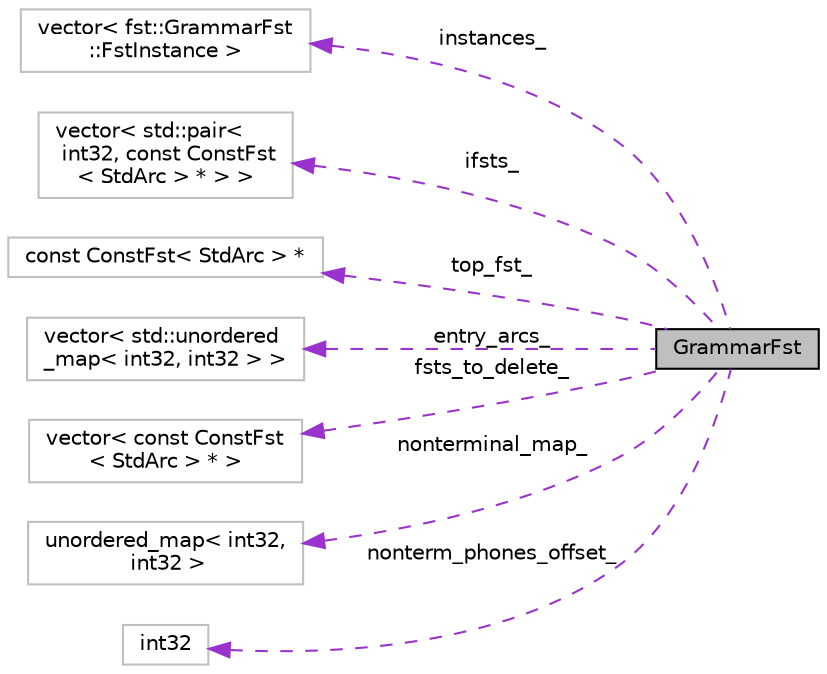 digraph "GrammarFst"
{
  edge [fontname="Helvetica",fontsize="10",labelfontname="Helvetica",labelfontsize="10"];
  node [fontname="Helvetica",fontsize="10",shape=record];
  rankdir="LR";
  Node1 [label="GrammarFst",height=0.2,width=0.4,color="black", fillcolor="grey75", style="filled", fontcolor="black"];
  Node2 -> Node1 [dir="back",color="darkorchid3",fontsize="10",style="dashed",label=" instances_" ,fontname="Helvetica"];
  Node2 [label="vector\< fst::GrammarFst\l::FstInstance \>",height=0.2,width=0.4,color="grey75", fillcolor="white", style="filled"];
  Node3 -> Node1 [dir="back",color="darkorchid3",fontsize="10",style="dashed",label=" ifsts_" ,fontname="Helvetica"];
  Node3 [label="vector\< std::pair\<\l int32, const ConstFst\l\< StdArc \> * \> \>",height=0.2,width=0.4,color="grey75", fillcolor="white", style="filled"];
  Node4 -> Node1 [dir="back",color="darkorchid3",fontsize="10",style="dashed",label=" top_fst_" ,fontname="Helvetica"];
  Node4 [label="const ConstFst\< StdArc \> *",height=0.2,width=0.4,color="grey75", fillcolor="white", style="filled"];
  Node5 -> Node1 [dir="back",color="darkorchid3",fontsize="10",style="dashed",label=" entry_arcs_" ,fontname="Helvetica"];
  Node5 [label="vector\< std::unordered\l_map\< int32, int32 \> \>",height=0.2,width=0.4,color="grey75", fillcolor="white", style="filled"];
  Node6 -> Node1 [dir="back",color="darkorchid3",fontsize="10",style="dashed",label=" fsts_to_delete_" ,fontname="Helvetica"];
  Node6 [label="vector\< const ConstFst\l\< StdArc \> * \>",height=0.2,width=0.4,color="grey75", fillcolor="white", style="filled"];
  Node7 -> Node1 [dir="back",color="darkorchid3",fontsize="10",style="dashed",label=" nonterminal_map_" ,fontname="Helvetica"];
  Node7 [label="unordered_map\< int32,\l int32 \>",height=0.2,width=0.4,color="grey75", fillcolor="white", style="filled"];
  Node8 -> Node1 [dir="back",color="darkorchid3",fontsize="10",style="dashed",label=" nonterm_phones_offset_" ,fontname="Helvetica"];
  Node8 [label="int32",height=0.2,width=0.4,color="grey75", fillcolor="white", style="filled"];
}
